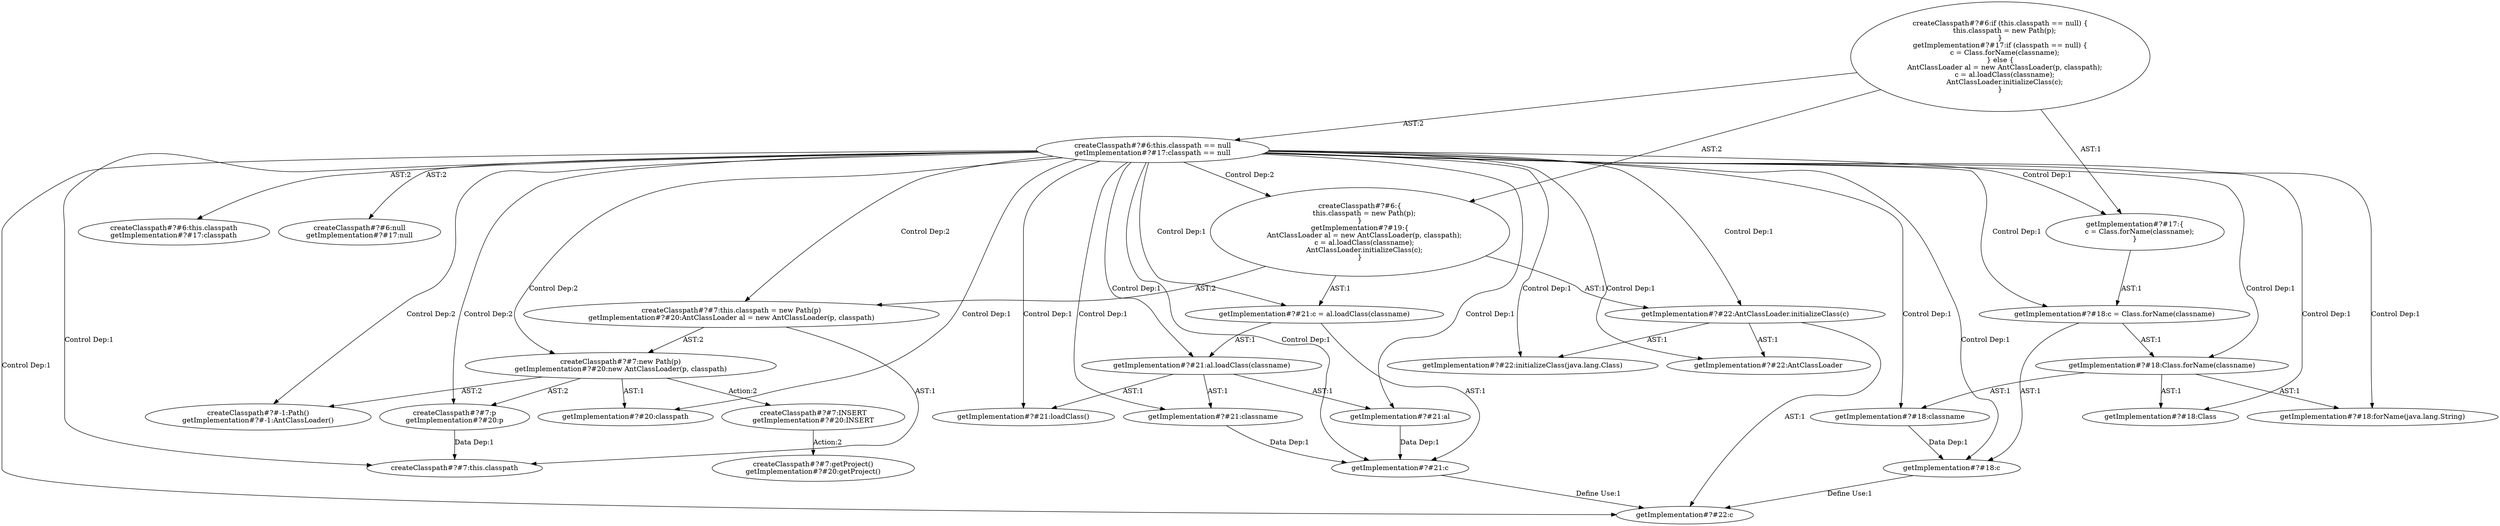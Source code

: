 digraph "Pattern" {
0 [label="createClasspath#?#7:INSERT
getImplementation#?#20:INSERT" shape=ellipse]
1 [label="createClasspath#?#7:new Path(p)
getImplementation#?#20:new AntClassLoader(p, classpath)" shape=ellipse]
2 [label="createClasspath#?#6:this.classpath == null
getImplementation#?#17:classpath == null" shape=ellipse]
3 [label="createClasspath#?#6:if (this.classpath == null) \{
    this.classpath = new Path(p);
\}
getImplementation#?#17:if (classpath == null) \{
    c = Class.forName(classname);
\} else \{
    AntClassLoader al = new AntClassLoader(p, classpath);
    c = al.loadClass(classname);
    AntClassLoader.initializeClass(c);
\}" shape=ellipse]
4 [label="createClasspath#?#6:this.classpath
getImplementation#?#17:classpath" shape=ellipse]
5 [label="createClasspath#?#6:null
getImplementation#?#17:null" shape=ellipse]
6 [label="createClasspath#?#6:\{
    this.classpath = new Path(p);
\}
getImplementation#?#19:\{
    AntClassLoader al = new AntClassLoader(p, classpath);
    c = al.loadClass(classname);
    AntClassLoader.initializeClass(c);
\}" shape=ellipse]
7 [label="createClasspath#?#7:this.classpath = new Path(p)
getImplementation#?#20:AntClassLoader al = new AntClassLoader(p, classpath)" shape=ellipse]
8 [label="createClasspath#?#7:this.classpath" shape=ellipse]
9 [label="createClasspath#?#-1:Path()
getImplementation#?#-1:AntClassLoader()" shape=ellipse]
10 [label="createClasspath#?#7:p
getImplementation#?#20:p" shape=ellipse]
11 [label="createClasspath#?#7:getProject()
getImplementation#?#20:getProject()" shape=ellipse]
12 [label="getImplementation#?#18:c" shape=ellipse]
13 [label="getImplementation#?#21:c = al.loadClass(classname)" shape=ellipse]
14 [label="getImplementation#?#21:loadClass()" shape=ellipse]
15 [label="getImplementation#?#22:initializeClass(java.lang.Class)" shape=ellipse]
16 [label="getImplementation#?#18:Class.forName(classname)" shape=ellipse]
17 [label="getImplementation#?#18:c = Class.forName(classname)" shape=ellipse]
18 [label="getImplementation#?#18:Class" shape=ellipse]
19 [label="getImplementation#?#22:AntClassLoader" shape=ellipse]
20 [label="getImplementation#?#21:al.loadClass(classname)" shape=ellipse]
21 [label="getImplementation#?#17:\{
    c = Class.forName(classname);
\}" shape=ellipse]
22 [label="getImplementation#?#18:classname" shape=ellipse]
23 [label="getImplementation#?#21:classname" shape=ellipse]
24 [label="getImplementation#?#21:c" shape=ellipse]
25 [label="getImplementation#?#22:AntClassLoader.initializeClass(c)" shape=ellipse]
26 [label="getImplementation#?#22:c" shape=ellipse]
27 [label="getImplementation#?#18:forName(java.lang.String)" shape=ellipse]
28 [label="getImplementation#?#20:classpath" shape=ellipse]
29 [label="getImplementation#?#21:al" shape=ellipse]
0 -> 11 [label="Action:2"];
1 -> 0 [label="Action:2"];
1 -> 9 [label="AST:2"];
1 -> 10 [label="AST:2"];
1 -> 28 [label="AST:1"];
2 -> 1 [label="Control Dep:2"];
2 -> 4 [label="AST:2"];
2 -> 5 [label="AST:2"];
2 -> 6 [label="Control Dep:2"];
2 -> 7 [label="Control Dep:2"];
2 -> 8 [label="Control Dep:1"];
2 -> 9 [label="Control Dep:2"];
2 -> 10 [label="Control Dep:2"];
2 -> 12 [label="Control Dep:1"];
2 -> 13 [label="Control Dep:1"];
2 -> 14 [label="Control Dep:1"];
2 -> 15 [label="Control Dep:1"];
2 -> 16 [label="Control Dep:1"];
2 -> 17 [label="Control Dep:1"];
2 -> 18 [label="Control Dep:1"];
2 -> 19 [label="Control Dep:1"];
2 -> 20 [label="Control Dep:1"];
2 -> 21 [label="Control Dep:1"];
2 -> 22 [label="Control Dep:1"];
2 -> 23 [label="Control Dep:1"];
2 -> 24 [label="Control Dep:1"];
2 -> 25 [label="Control Dep:1"];
2 -> 26 [label="Control Dep:1"];
2 -> 27 [label="Control Dep:1"];
2 -> 28 [label="Control Dep:1"];
2 -> 29 [label="Control Dep:1"];
3 -> 2 [label="AST:2"];
3 -> 6 [label="AST:2"];
3 -> 21 [label="AST:1"];
6 -> 7 [label="AST:2"];
6 -> 13 [label="AST:1"];
6 -> 25 [label="AST:1"];
7 -> 1 [label="AST:2"];
7 -> 8 [label="AST:1"];
10 -> 8 [label="Data Dep:1"];
12 -> 26 [label="Define Use:1"];
13 -> 24 [label="AST:1"];
13 -> 20 [label="AST:1"];
16 -> 18 [label="AST:1"];
16 -> 27 [label="AST:1"];
16 -> 22 [label="AST:1"];
17 -> 12 [label="AST:1"];
17 -> 16 [label="AST:1"];
20 -> 14 [label="AST:1"];
20 -> 29 [label="AST:1"];
20 -> 23 [label="AST:1"];
21 -> 17 [label="AST:1"];
22 -> 12 [label="Data Dep:1"];
23 -> 24 [label="Data Dep:1"];
24 -> 26 [label="Define Use:1"];
25 -> 15 [label="AST:1"];
25 -> 19 [label="AST:1"];
25 -> 26 [label="AST:1"];
29 -> 24 [label="Data Dep:1"];
}